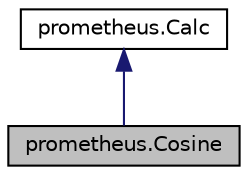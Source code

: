 digraph "prometheus.Cosine"
{
  edge [fontname="Helvetica",fontsize="10",labelfontname="Helvetica",labelfontsize="10"];
  node [fontname="Helvetica",fontsize="10",shape=record];
  Node1 [label="prometheus.Cosine",height=0.2,width=0.4,color="black", fillcolor="grey75", style="filled", fontcolor="black"];
  Node2 -> Node1 [dir="back",color="midnightblue",fontsize="10",style="solid"];
  Node2 [label="prometheus.Calc",height=0.2,width=0.4,color="black", fillcolor="white", style="filled",URL="$classprometheus_1_1_calc.html"];
}
